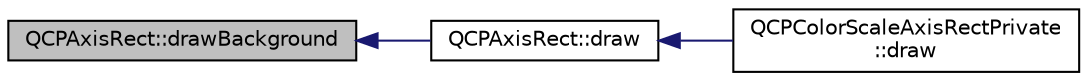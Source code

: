 digraph "QCPAxisRect::drawBackground"
{
  edge [fontname="Helvetica",fontsize="10",labelfontname="Helvetica",labelfontsize="10"];
  node [fontname="Helvetica",fontsize="10",shape=record];
  rankdir="LR";
  Node1 [label="QCPAxisRect::drawBackground",height=0.2,width=0.4,color="black", fillcolor="grey75", style="filled", fontcolor="black"];
  Node1 -> Node2 [dir="back",color="midnightblue",fontsize="10",style="solid",fontname="Helvetica"];
  Node2 [label="QCPAxisRect::draw",height=0.2,width=0.4,color="black", fillcolor="white", style="filled",URL="$class_q_c_p_axis_rect.html#afb1bbbbda8345cd2710d92ee48440b53"];
  Node2 -> Node3 [dir="back",color="midnightblue",fontsize="10",style="solid",fontname="Helvetica"];
  Node3 [label="QCPColorScaleAxisRectPrivate\l::draw",height=0.2,width=0.4,color="black", fillcolor="white", style="filled",URL="$class_q_c_p_color_scale_axis_rect_private.html#adb67bfe9057a9dd9a85f548c274e6d98"];
}
